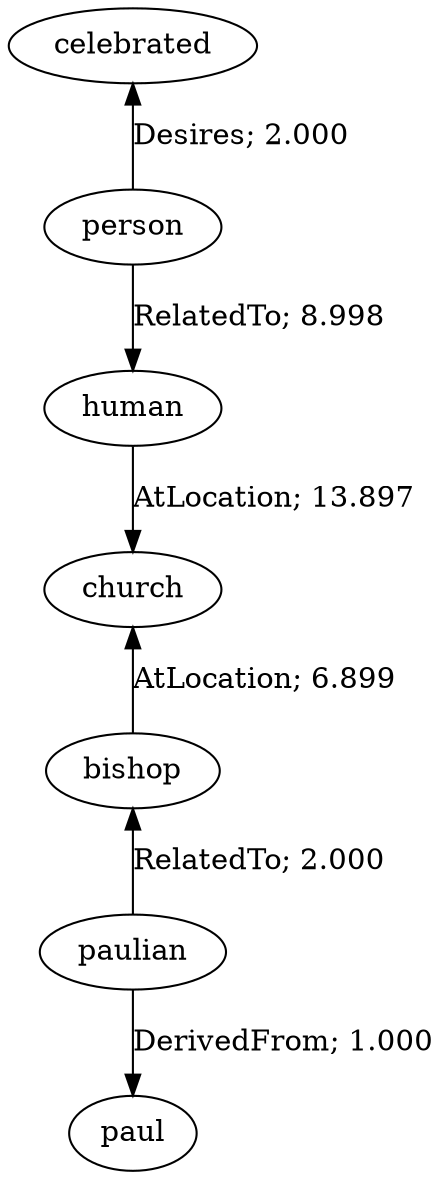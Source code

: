 // The path the concepts from "celebrated" to "paul".Path Length: 6; Weight Sum: 34.79395839954082; Average Weight: 5.798993066590136
digraph "9_c---celebrated-paul---PLen6_WSum34.794_WAvg5.799" {
	0 [label=celebrated]
	1 [label=person]
	2 [label=human]
	3 [label=church]
	4 [label=bishop]
	5 [label=paulian]
	6 [label=paul]
	0 -> 1 [label="Desires; 2.000" dir=back weight=2.000]
	1 -> 2 [label="RelatedTo; 8.998" dir=forward weight=8.998]
	2 -> 3 [label="AtLocation; 13.897" dir=forward weight=13.897]
	3 -> 4 [label="AtLocation; 6.899" dir=back weight=6.899]
	4 -> 5 [label="RelatedTo; 2.000" dir=back weight=2.000]
	5 -> 6 [label="DerivedFrom; 1.000" dir=forward weight=1.000]
}
